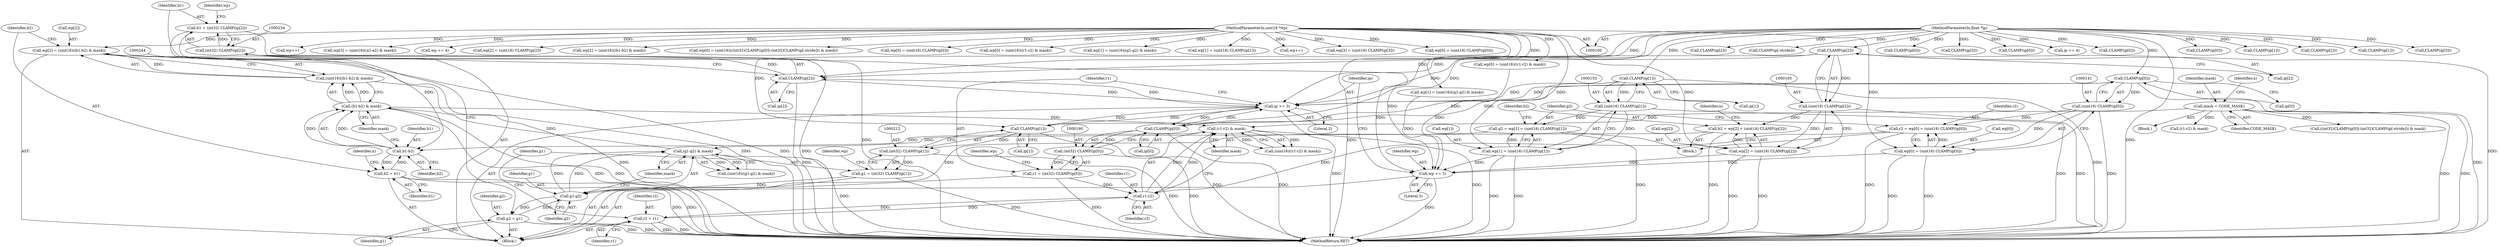 digraph "0_libtiff_83a4b92815ea04969d494416eaae3d4c6b338e4a#diff-c8b4b355f9b5c06d585b23138e1c185f_1@array" {
"1000239" [label="(Call,wp[2] = (uint16)((b1-b2) & mask))"];
"1000243" [label="(Call,(uint16)((b1-b2) & mask))"];
"1000245" [label="(Call,(b1-b2) & mask)"];
"1000246" [label="(Call,b1-b2)"];
"1000231" [label="(Call,b1 = (int32) CLAMP(ip[2]))"];
"1000233" [label="(Call,(int32) CLAMP(ip[2]))"];
"1000235" [label="(Call,CLAMP(ip[2]))"];
"1000184" [label="(Call,ip += 3)"];
"1000213" [label="(Call,CLAMP(ip[1]))"];
"1000154" [label="(Call,CLAMP(ip[1]))"];
"1000101" [label="(MethodParameterIn,float *ip)"];
"1000142" [label="(Call,CLAMP(ip[0]))"];
"1000191" [label="(Call,CLAMP(ip[0]))"];
"1000166" [label="(Call,CLAMP(ip[2]))"];
"1000158" [label="(Call,b2 = wp[2] = (uint16) CLAMP(ip[2]))"];
"1000160" [label="(Call,wp[2] = (uint16) CLAMP(ip[2]))"];
"1000104" [label="(MethodParameterIn,uint16 *wp)"];
"1000164" [label="(Call,(uint16) CLAMP(ip[2]))"];
"1000250" [label="(Call,b2 = b1)"];
"1000223" [label="(Call,(g1-g2) & mask)"];
"1000224" [label="(Call,g1-g2)"];
"1000209" [label="(Call,g1 = (int32) CLAMP(ip[1]))"];
"1000211" [label="(Call,(int32) CLAMP(ip[1]))"];
"1000228" [label="(Call,g2 = g1)"];
"1000146" [label="(Call,g2 = wp[1] = (uint16) CLAMP(ip[1]))"];
"1000148" [label="(Call,wp[1] = (uint16) CLAMP(ip[1]))"];
"1000152" [label="(Call,(uint16) CLAMP(ip[1]))"];
"1000201" [label="(Call,(r1-r2) & mask)"];
"1000202" [label="(Call,r1-r2)"];
"1000187" [label="(Call,r1 = (int32) CLAMP(ip[0]))"];
"1000189" [label="(Call,(int32) CLAMP(ip[0]))"];
"1000206" [label="(Call,r2 = r1)"];
"1000134" [label="(Call,r2 = wp[0] = (uint16) CLAMP(ip[0]))"];
"1000136" [label="(Call,wp[0] = (uint16) CLAMP(ip[0]))"];
"1000140" [label="(Call,(uint16) CLAMP(ip[0]))"];
"1000121" [label="(Call,mask = CODE_MASK)"];
"1000181" [label="(Call,wp += 3)"];
"1000136" [label="(Call,wp[0] = (uint16) CLAMP(ip[0]))"];
"1000231" [label="(Call,b1 = (int32) CLAMP(ip[2]))"];
"1000422" [label="(Call,CLAMP(ip[0]))"];
"1000171" [label="(Identifier,n)"];
"1000226" [label="(Identifier,g2)"];
"1000232" [label="(Identifier,b1)"];
"1000444" [label="(Call,((int32)CLAMP(ip[0])-(int32)CLAMP(ip[-stride])) & mask)"];
"1000177" [label="(Block,)"];
"1000241" [label="(Identifier,wp)"];
"1000191" [label="(Call,CLAMP(ip[0]))"];
"1000426" [label="(Call,wp++)"];
"1000161" [label="(Call,wp[2])"];
"1000134" [label="(Call,r2 = wp[0] = (uint16) CLAMP(ip[0]))"];
"1000243" [label="(Call,(uint16)((b1-b2) & mask))"];
"1000398" [label="(Call,wp[3] = (uint16)((a1-a2) & mask))"];
"1000224" [label="(Call,g1-g2)"];
"1000147" [label="(Identifier,g2)"];
"1000318" [label="(Call,wp += 4)"];
"1000219" [label="(Identifier,wp)"];
"1000247" [label="(Identifier,b1)"];
"1000285" [label="(Call,wp[2] = (uint16) CLAMP(ip[2]))"];
"1000140" [label="(Call,(uint16) CLAMP(ip[0]))"];
"1000376" [label="(Call,wp[2] = (uint16)((b1-b2) & mask))"];
"1000137" [label="(Call,wp[0])"];
"1000195" [label="(Call,wp[0] = (uint16)((r1-r2) & mask))"];
"1000448" [label="(Call,CLAMP(ip[0]))"];
"1000279" [label="(Call,CLAMP(ip[1]))"];
"1000213" [label="(Call,CLAMP(ip[1]))"];
"1000104" [label="(MethodParameterIn,uint16 *wp)"];
"1000101" [label="(MethodParameterIn,float *ip)"];
"1000438" [label="(Call,wp[0] = (uint16)(((int32)CLAMP(ip[0])-(int32)CLAMP(ip[-stride])) & mask))"];
"1000185" [label="(Identifier,ip)"];
"1000227" [label="(Identifier,mask)"];
"1000245" [label="(Call,(b1-b2) & mask)"];
"1000181" [label="(Call,wp += 3)"];
"1000133" [label="(Block,)"];
"1000164" [label="(Call,(uint16) CLAMP(ip[2]))"];
"1000154" [label="(Call,CLAMP(ip[1]))"];
"1000246" [label="(Call,b1-b2)"];
"1000249" [label="(Identifier,mask)"];
"1000201" [label="(Call,(r1-r2) & mask)"];
"1000291" [label="(Call,CLAMP(ip[2]))"];
"1000187" [label="(Call,r1 = (int32) CLAMP(ip[0]))"];
"1000123" [label="(Identifier,CODE_MASK)"];
"1000233" [label="(Call,(int32) CLAMP(ip[2]))"];
"1000350" [label="(Call,CLAMP(ip[1]))"];
"1000192" [label="(Call,ip[0])"];
"1000146" [label="(Call,g2 = wp[1] = (uint16) CLAMP(ip[1]))"];
"1000106" [label="(Block,)"];
"1000261" [label="(Call,wp[0] = (uint16) CLAMP(ip[0]))"];
"1000202" [label="(Call,r1-r2)"];
"1000209" [label="(Call,g1 = (int32) CLAMP(ip[1]))"];
"1000122" [label="(Identifier,mask)"];
"1000149" [label="(Call,wp[1])"];
"1000210" [label="(Identifier,g1)"];
"1000182" [label="(Identifier,wp)"];
"1000184" [label="(Call,ip += 3)"];
"1000225" [label="(Identifier,g1)"];
"1000394" [label="(Call,CLAMP(ip[3]))"];
"1000206" [label="(Call,r2 = r1)"];
"1000372" [label="(Call,CLAMP(ip[2]))"];
"1000183" [label="(Literal,3)"];
"1000223" [label="(Call,(g1-g2) & mask)"];
"1000211" [label="(Call,(int32) CLAMP(ip[1]))"];
"1000338" [label="(Call,(r1-r2) & mask)"];
"1000126" [label="(Identifier,n)"];
"1000332" [label="(Call,wp[0] = (uint16)((r1-r2) & mask))"];
"1000159" [label="(Identifier,b2)"];
"1000354" [label="(Call,wp[1] = (uint16)((g1-g2) & mask))"];
"1000167" [label="(Call,ip[2])"];
"1000214" [label="(Call,ip[1])"];
"1000239" [label="(Call,wp[2] = (uint16)((b1-b2) & mask))"];
"1000166" [label="(Call,CLAMP(ip[2]))"];
"1000148" [label="(Call,wp[1] = (uint16) CLAMP(ip[1]))"];
"1000186" [label="(Literal,3)"];
"1000454" [label="(Call,CLAMP(ip[-stride]))"];
"1000236" [label="(Call,ip[2])"];
"1000207" [label="(Identifier,r2)"];
"1000160" [label="(Call,wp[2] = (uint16) CLAMP(ip[2]))"];
"1000250" [label="(Call,b2 = b1)"];
"1000273" [label="(Call,wp[1] = (uint16) CLAMP(ip[1]))"];
"1000460" [label="(Call,wp++)"];
"1000197" [label="(Identifier,wp)"];
"1000199" [label="(Call,(uint16)((r1-r2) & mask))"];
"1000297" [label="(Call,wp[3] = (uint16) CLAMP(ip[3]))"];
"1000267" [label="(Call,CLAMP(ip[0]))"];
"1000252" [label="(Identifier,b1)"];
"1000230" [label="(Identifier,g1)"];
"1000204" [label="(Identifier,r2)"];
"1000303" [label="(Call,CLAMP(ip[3]))"];
"1000228" [label="(Call,g2 = g1)"];
"1000205" [label="(Identifier,mask)"];
"1000135" [label="(Identifier,r2)"];
"1000143" [label="(Call,ip[0])"];
"1000229" [label="(Identifier,g2)"];
"1000235" [label="(Call,CLAMP(ip[2]))"];
"1000158" [label="(Call,b2 = wp[2] = (uint16) CLAMP(ip[2]))"];
"1000189" [label="(Call,(int32) CLAMP(ip[0]))"];
"1000240" [label="(Call,wp[2])"];
"1000155" [label="(Call,ip[1])"];
"1000221" [label="(Call,(uint16)((g1-g2) & mask))"];
"1000121" [label="(Call,mask = CODE_MASK)"];
"1000217" [label="(Call,wp[1] = (uint16)((g1-g2) & mask))"];
"1000188" [label="(Identifier,r1)"];
"1000175" [label="(Identifier,n)"];
"1000416" [label="(Call,wp[0] = (uint16) CLAMP(ip[0]))"];
"1000142" [label="(Call,CLAMP(ip[0]))"];
"1000248" [label="(Identifier,b2)"];
"1000208" [label="(Identifier,r1)"];
"1000203" [label="(Identifier,r1)"];
"1000251" [label="(Identifier,b2)"];
"1000328" [label="(Call,CLAMP(ip[0]))"];
"1000321" [label="(Call,ip += 4)"];
"1000465" [label="(MethodReturn,RET)"];
"1000152" [label="(Call,(uint16) CLAMP(ip[1]))"];
"1000239" -> "1000177"  [label="AST: "];
"1000239" -> "1000243"  [label="CFG: "];
"1000240" -> "1000239"  [label="AST: "];
"1000243" -> "1000239"  [label="AST: "];
"1000251" -> "1000239"  [label="CFG: "];
"1000239" -> "1000465"  [label="DDG: "];
"1000239" -> "1000465"  [label="DDG: "];
"1000239" -> "1000181"  [label="DDG: "];
"1000243" -> "1000239"  [label="DDG: "];
"1000104" -> "1000239"  [label="DDG: "];
"1000243" -> "1000245"  [label="CFG: "];
"1000244" -> "1000243"  [label="AST: "];
"1000245" -> "1000243"  [label="AST: "];
"1000243" -> "1000465"  [label="DDG: "];
"1000245" -> "1000243"  [label="DDG: "];
"1000245" -> "1000243"  [label="DDG: "];
"1000245" -> "1000249"  [label="CFG: "];
"1000246" -> "1000245"  [label="AST: "];
"1000249" -> "1000245"  [label="AST: "];
"1000245" -> "1000465"  [label="DDG: "];
"1000245" -> "1000465"  [label="DDG: "];
"1000245" -> "1000201"  [label="DDG: "];
"1000246" -> "1000245"  [label="DDG: "];
"1000246" -> "1000245"  [label="DDG: "];
"1000223" -> "1000245"  [label="DDG: "];
"1000246" -> "1000248"  [label="CFG: "];
"1000247" -> "1000246"  [label="AST: "];
"1000248" -> "1000246"  [label="AST: "];
"1000249" -> "1000246"  [label="CFG: "];
"1000231" -> "1000246"  [label="DDG: "];
"1000158" -> "1000246"  [label="DDG: "];
"1000250" -> "1000246"  [label="DDG: "];
"1000246" -> "1000250"  [label="DDG: "];
"1000231" -> "1000177"  [label="AST: "];
"1000231" -> "1000233"  [label="CFG: "];
"1000232" -> "1000231"  [label="AST: "];
"1000233" -> "1000231"  [label="AST: "];
"1000241" -> "1000231"  [label="CFG: "];
"1000231" -> "1000465"  [label="DDG: "];
"1000233" -> "1000231"  [label="DDG: "];
"1000233" -> "1000235"  [label="CFG: "];
"1000234" -> "1000233"  [label="AST: "];
"1000235" -> "1000233"  [label="AST: "];
"1000233" -> "1000465"  [label="DDG: "];
"1000235" -> "1000233"  [label="DDG: "];
"1000235" -> "1000236"  [label="CFG: "];
"1000236" -> "1000235"  [label="AST: "];
"1000235" -> "1000465"  [label="DDG: "];
"1000235" -> "1000184"  [label="DDG: "];
"1000184" -> "1000235"  [label="DDG: "];
"1000166" -> "1000235"  [label="DDG: "];
"1000101" -> "1000235"  [label="DDG: "];
"1000184" -> "1000177"  [label="AST: "];
"1000184" -> "1000186"  [label="CFG: "];
"1000185" -> "1000184"  [label="AST: "];
"1000186" -> "1000184"  [label="AST: "];
"1000188" -> "1000184"  [label="CFG: "];
"1000184" -> "1000465"  [label="DDG: "];
"1000213" -> "1000184"  [label="DDG: "];
"1000142" -> "1000184"  [label="DDG: "];
"1000191" -> "1000184"  [label="DDG: "];
"1000154" -> "1000184"  [label="DDG: "];
"1000166" -> "1000184"  [label="DDG: "];
"1000101" -> "1000184"  [label="DDG: "];
"1000184" -> "1000191"  [label="DDG: "];
"1000184" -> "1000213"  [label="DDG: "];
"1000213" -> "1000211"  [label="AST: "];
"1000213" -> "1000214"  [label="CFG: "];
"1000214" -> "1000213"  [label="AST: "];
"1000211" -> "1000213"  [label="CFG: "];
"1000213" -> "1000465"  [label="DDG: "];
"1000213" -> "1000211"  [label="DDG: "];
"1000154" -> "1000213"  [label="DDG: "];
"1000101" -> "1000213"  [label="DDG: "];
"1000154" -> "1000152"  [label="AST: "];
"1000154" -> "1000155"  [label="CFG: "];
"1000155" -> "1000154"  [label="AST: "];
"1000152" -> "1000154"  [label="CFG: "];
"1000154" -> "1000465"  [label="DDG: "];
"1000154" -> "1000152"  [label="DDG: "];
"1000101" -> "1000154"  [label="DDG: "];
"1000101" -> "1000100"  [label="AST: "];
"1000101" -> "1000465"  [label="DDG: "];
"1000101" -> "1000142"  [label="DDG: "];
"1000101" -> "1000166"  [label="DDG: "];
"1000101" -> "1000191"  [label="DDG: "];
"1000101" -> "1000267"  [label="DDG: "];
"1000101" -> "1000279"  [label="DDG: "];
"1000101" -> "1000291"  [label="DDG: "];
"1000101" -> "1000303"  [label="DDG: "];
"1000101" -> "1000321"  [label="DDG: "];
"1000101" -> "1000328"  [label="DDG: "];
"1000101" -> "1000350"  [label="DDG: "];
"1000101" -> "1000372"  [label="DDG: "];
"1000101" -> "1000394"  [label="DDG: "];
"1000101" -> "1000422"  [label="DDG: "];
"1000101" -> "1000448"  [label="DDG: "];
"1000101" -> "1000454"  [label="DDG: "];
"1000142" -> "1000140"  [label="AST: "];
"1000142" -> "1000143"  [label="CFG: "];
"1000143" -> "1000142"  [label="AST: "];
"1000140" -> "1000142"  [label="CFG: "];
"1000142" -> "1000465"  [label="DDG: "];
"1000142" -> "1000140"  [label="DDG: "];
"1000142" -> "1000191"  [label="DDG: "];
"1000191" -> "1000189"  [label="AST: "];
"1000191" -> "1000192"  [label="CFG: "];
"1000192" -> "1000191"  [label="AST: "];
"1000189" -> "1000191"  [label="CFG: "];
"1000191" -> "1000465"  [label="DDG: "];
"1000191" -> "1000189"  [label="DDG: "];
"1000166" -> "1000164"  [label="AST: "];
"1000166" -> "1000167"  [label="CFG: "];
"1000167" -> "1000166"  [label="AST: "];
"1000164" -> "1000166"  [label="CFG: "];
"1000166" -> "1000465"  [label="DDG: "];
"1000166" -> "1000164"  [label="DDG: "];
"1000158" -> "1000133"  [label="AST: "];
"1000158" -> "1000160"  [label="CFG: "];
"1000159" -> "1000158"  [label="AST: "];
"1000160" -> "1000158"  [label="AST: "];
"1000171" -> "1000158"  [label="CFG: "];
"1000158" -> "1000465"  [label="DDG: "];
"1000160" -> "1000158"  [label="DDG: "];
"1000164" -> "1000158"  [label="DDG: "];
"1000160" -> "1000164"  [label="CFG: "];
"1000161" -> "1000160"  [label="AST: "];
"1000164" -> "1000160"  [label="AST: "];
"1000160" -> "1000465"  [label="DDG: "];
"1000160" -> "1000465"  [label="DDG: "];
"1000104" -> "1000160"  [label="DDG: "];
"1000164" -> "1000160"  [label="DDG: "];
"1000160" -> "1000181"  [label="DDG: "];
"1000104" -> "1000100"  [label="AST: "];
"1000104" -> "1000465"  [label="DDG: "];
"1000104" -> "1000136"  [label="DDG: "];
"1000104" -> "1000148"  [label="DDG: "];
"1000104" -> "1000181"  [label="DDG: "];
"1000104" -> "1000195"  [label="DDG: "];
"1000104" -> "1000217"  [label="DDG: "];
"1000104" -> "1000261"  [label="DDG: "];
"1000104" -> "1000273"  [label="DDG: "];
"1000104" -> "1000285"  [label="DDG: "];
"1000104" -> "1000297"  [label="DDG: "];
"1000104" -> "1000318"  [label="DDG: "];
"1000104" -> "1000332"  [label="DDG: "];
"1000104" -> "1000354"  [label="DDG: "];
"1000104" -> "1000376"  [label="DDG: "];
"1000104" -> "1000398"  [label="DDG: "];
"1000104" -> "1000416"  [label="DDG: "];
"1000104" -> "1000426"  [label="DDG: "];
"1000104" -> "1000438"  [label="DDG: "];
"1000104" -> "1000460"  [label="DDG: "];
"1000165" -> "1000164"  [label="AST: "];
"1000164" -> "1000465"  [label="DDG: "];
"1000250" -> "1000177"  [label="AST: "];
"1000250" -> "1000252"  [label="CFG: "];
"1000251" -> "1000250"  [label="AST: "];
"1000252" -> "1000250"  [label="AST: "];
"1000175" -> "1000250"  [label="CFG: "];
"1000250" -> "1000465"  [label="DDG: "];
"1000250" -> "1000465"  [label="DDG: "];
"1000223" -> "1000221"  [label="AST: "];
"1000223" -> "1000227"  [label="CFG: "];
"1000224" -> "1000223"  [label="AST: "];
"1000227" -> "1000223"  [label="AST: "];
"1000221" -> "1000223"  [label="CFG: "];
"1000223" -> "1000465"  [label="DDG: "];
"1000223" -> "1000221"  [label="DDG: "];
"1000223" -> "1000221"  [label="DDG: "];
"1000224" -> "1000223"  [label="DDG: "];
"1000224" -> "1000223"  [label="DDG: "];
"1000201" -> "1000223"  [label="DDG: "];
"1000224" -> "1000226"  [label="CFG: "];
"1000225" -> "1000224"  [label="AST: "];
"1000226" -> "1000224"  [label="AST: "];
"1000227" -> "1000224"  [label="CFG: "];
"1000209" -> "1000224"  [label="DDG: "];
"1000228" -> "1000224"  [label="DDG: "];
"1000146" -> "1000224"  [label="DDG: "];
"1000224" -> "1000228"  [label="DDG: "];
"1000209" -> "1000177"  [label="AST: "];
"1000209" -> "1000211"  [label="CFG: "];
"1000210" -> "1000209"  [label="AST: "];
"1000211" -> "1000209"  [label="AST: "];
"1000219" -> "1000209"  [label="CFG: "];
"1000209" -> "1000465"  [label="DDG: "];
"1000211" -> "1000209"  [label="DDG: "];
"1000212" -> "1000211"  [label="AST: "];
"1000211" -> "1000465"  [label="DDG: "];
"1000228" -> "1000177"  [label="AST: "];
"1000228" -> "1000230"  [label="CFG: "];
"1000229" -> "1000228"  [label="AST: "];
"1000230" -> "1000228"  [label="AST: "];
"1000232" -> "1000228"  [label="CFG: "];
"1000228" -> "1000465"  [label="DDG: "];
"1000228" -> "1000465"  [label="DDG: "];
"1000146" -> "1000133"  [label="AST: "];
"1000146" -> "1000148"  [label="CFG: "];
"1000147" -> "1000146"  [label="AST: "];
"1000148" -> "1000146"  [label="AST: "];
"1000159" -> "1000146"  [label="CFG: "];
"1000146" -> "1000465"  [label="DDG: "];
"1000148" -> "1000146"  [label="DDG: "];
"1000152" -> "1000146"  [label="DDG: "];
"1000148" -> "1000152"  [label="CFG: "];
"1000149" -> "1000148"  [label="AST: "];
"1000152" -> "1000148"  [label="AST: "];
"1000148" -> "1000465"  [label="DDG: "];
"1000148" -> "1000465"  [label="DDG: "];
"1000152" -> "1000148"  [label="DDG: "];
"1000148" -> "1000181"  [label="DDG: "];
"1000153" -> "1000152"  [label="AST: "];
"1000152" -> "1000465"  [label="DDG: "];
"1000201" -> "1000199"  [label="AST: "];
"1000201" -> "1000205"  [label="CFG: "];
"1000202" -> "1000201"  [label="AST: "];
"1000205" -> "1000201"  [label="AST: "];
"1000199" -> "1000201"  [label="CFG: "];
"1000201" -> "1000465"  [label="DDG: "];
"1000201" -> "1000199"  [label="DDG: "];
"1000201" -> "1000199"  [label="DDG: "];
"1000202" -> "1000201"  [label="DDG: "];
"1000202" -> "1000201"  [label="DDG: "];
"1000121" -> "1000201"  [label="DDG: "];
"1000202" -> "1000204"  [label="CFG: "];
"1000203" -> "1000202"  [label="AST: "];
"1000204" -> "1000202"  [label="AST: "];
"1000205" -> "1000202"  [label="CFG: "];
"1000187" -> "1000202"  [label="DDG: "];
"1000206" -> "1000202"  [label="DDG: "];
"1000134" -> "1000202"  [label="DDG: "];
"1000202" -> "1000206"  [label="DDG: "];
"1000187" -> "1000177"  [label="AST: "];
"1000187" -> "1000189"  [label="CFG: "];
"1000188" -> "1000187"  [label="AST: "];
"1000189" -> "1000187"  [label="AST: "];
"1000197" -> "1000187"  [label="CFG: "];
"1000187" -> "1000465"  [label="DDG: "];
"1000189" -> "1000187"  [label="DDG: "];
"1000190" -> "1000189"  [label="AST: "];
"1000189" -> "1000465"  [label="DDG: "];
"1000206" -> "1000177"  [label="AST: "];
"1000206" -> "1000208"  [label="CFG: "];
"1000207" -> "1000206"  [label="AST: "];
"1000208" -> "1000206"  [label="AST: "];
"1000210" -> "1000206"  [label="CFG: "];
"1000206" -> "1000465"  [label="DDG: "];
"1000206" -> "1000465"  [label="DDG: "];
"1000134" -> "1000133"  [label="AST: "];
"1000134" -> "1000136"  [label="CFG: "];
"1000135" -> "1000134"  [label="AST: "];
"1000136" -> "1000134"  [label="AST: "];
"1000147" -> "1000134"  [label="CFG: "];
"1000134" -> "1000465"  [label="DDG: "];
"1000136" -> "1000134"  [label="DDG: "];
"1000140" -> "1000134"  [label="DDG: "];
"1000136" -> "1000140"  [label="CFG: "];
"1000137" -> "1000136"  [label="AST: "];
"1000140" -> "1000136"  [label="AST: "];
"1000136" -> "1000465"  [label="DDG: "];
"1000136" -> "1000465"  [label="DDG: "];
"1000140" -> "1000136"  [label="DDG: "];
"1000136" -> "1000181"  [label="DDG: "];
"1000141" -> "1000140"  [label="AST: "];
"1000140" -> "1000465"  [label="DDG: "];
"1000121" -> "1000106"  [label="AST: "];
"1000121" -> "1000123"  [label="CFG: "];
"1000122" -> "1000121"  [label="AST: "];
"1000123" -> "1000121"  [label="AST: "];
"1000126" -> "1000121"  [label="CFG: "];
"1000121" -> "1000465"  [label="DDG: "];
"1000121" -> "1000465"  [label="DDG: "];
"1000121" -> "1000338"  [label="DDG: "];
"1000121" -> "1000444"  [label="DDG: "];
"1000181" -> "1000177"  [label="AST: "];
"1000181" -> "1000183"  [label="CFG: "];
"1000182" -> "1000181"  [label="AST: "];
"1000183" -> "1000181"  [label="AST: "];
"1000185" -> "1000181"  [label="CFG: "];
"1000181" -> "1000465"  [label="DDG: "];
"1000217" -> "1000181"  [label="DDG: "];
"1000195" -> "1000181"  [label="DDG: "];
}

